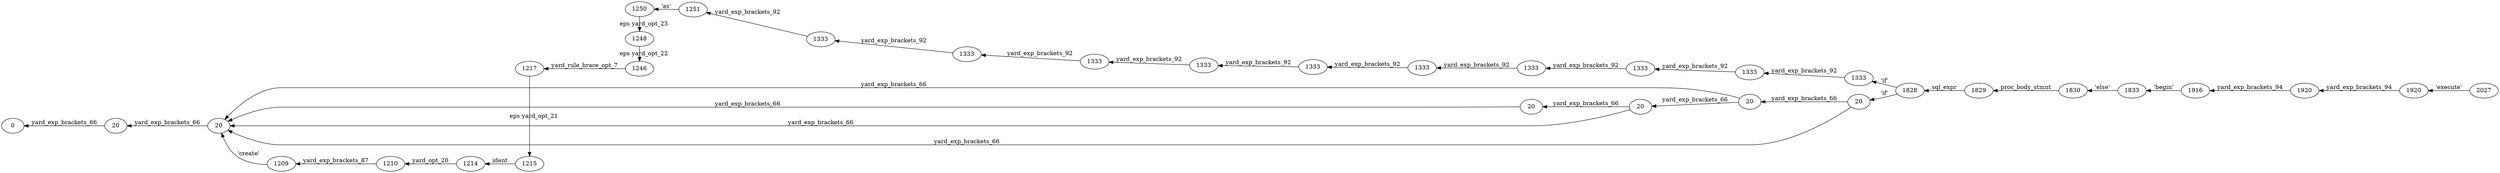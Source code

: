 digraph GSS {
    rankdir=RL
    0 [label="2027"]
    1 [label="1920"]
    2 [label="1920"]
    3 [label="1916"]
    4 [label="1833"]
    5 [label="1830"]
    6 [label="1829"]
    7 [label="1828"]
    8 [label="1333"]
    9 [label="1333"]
    10 [label="1333"]
    11 [label="1333"]
    12 [label="1333"]
    13 [label="1333"]
    14 [label="1333"]
    15 [label="1333"]
    16 [label="1333"]
    17 [label="1333"]
    18 [label="1251"]
    19 [label="1250"]
    20 [label="1248"]
    21 [label="1246"]
    22 [label="1217"]
    23 [label="1215"]
    24 [label="1214"]
    25 [label="1210"]
    26 [label="1209"]
    27 [label="20"]
    28 [label="20"]
    29 [label="0"]
    28 -> 29 [label="yard_exp_brackets_66"]
    27 -> 28 [label="yard_exp_brackets_66"]
    26 -> 27 [label="'create'"]
    25 -> 26 [label="yard_exp_brackets_87"]
    24 -> 25 [label="yard_opt_20"]
    23 -> 24 [label="ident"]
    22 -> 23 [label="eps yard_opt_21"]
    21 -> 22 [label="yard_rule_brace_opt_7"]
    20 -> 21 [label="eps yard_opt_22"]
    19 -> 20 [label="eps yard_opt_23"]
    18 -> 19 [label="'as'"]
    17 -> 18 [label="yard_exp_brackets_92"]
    16 -> 17 [label="yard_exp_brackets_92"]
    15 -> 16 [label="yard_exp_brackets_92"]
    14 -> 15 [label="yard_exp_brackets_92"]
    13 -> 14 [label="yard_exp_brackets_92"]
    12 -> 13 [label="yard_exp_brackets_92"]
    11 -> 12 [label="yard_exp_brackets_92"]
    10 -> 11 [label="yard_exp_brackets_92"]
    9 -> 10 [label="yard_exp_brackets_92"]
    8 -> 9 [label="yard_exp_brackets_92"]
    7 -> 8 [label="'if'"]
    30 [label="20"]
    31 [label="20"]
    32 [label="20"]
    33 [label="20"]
    33 -> 27 [label="yard_exp_brackets_66"]
    32 -> 33 [label="yard_exp_brackets_66"]
    32 -> 27 [label="yard_exp_brackets_66"]
    31 -> 32 [label="yard_exp_brackets_66"]
    31 -> 27 [label="yard_exp_brackets_66"]
    30 -> 31 [label="yard_exp_brackets_66"]
    30 -> 27 [label="yard_exp_brackets_66"]
    7 -> 30 [label="'if'"]
    6 -> 7 [label="sql_expr"]
    5 -> 6 [label="proc_body_stmnt"]
    4 -> 5 [label="'else'"]
    3 -> 4 [label="'begin'"]
    2 -> 3 [label="yard_exp_brackets_94"]
    1 -> 2 [label="yard_exp_brackets_94"]
    0 -> 1 [label="'execute'"]
    {rank=same; 0}
    {rank=same; 1}
    {rank=same; 2}
    {rank=same; 3}
    {rank=same; 4}
    {rank=same; 5}
    {rank=same; 6}
    {rank=same; 7}
    {rank=same; 30 8}
    {rank=same; 31 9}
    {rank=same; 32 10}
    {rank=same; 33 11}
    {rank=same; 12}
    {rank=same; 13}
    {rank=same; 14}
    {rank=same; 15}
    {rank=same; 16}
    {rank=same; 17}
    {rank=same; 18}
    {rank=same; 21 20 19}
    {rank=same; 23 22}
    {rank=same; 24}
    {rank=same; 25}
    {rank=same; 26}
    {rank=same; 27}
    {rank=same; 28}
    {rank=same; 29}
}
